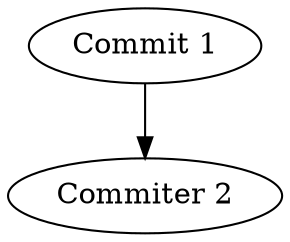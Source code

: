 // Eg er stor
digraph trond {
	C1 [label="Commit 1"]
	C2 [label="Commit 2"]
	C2 [label="Commiter 2"]
	C1 -> C2
}
